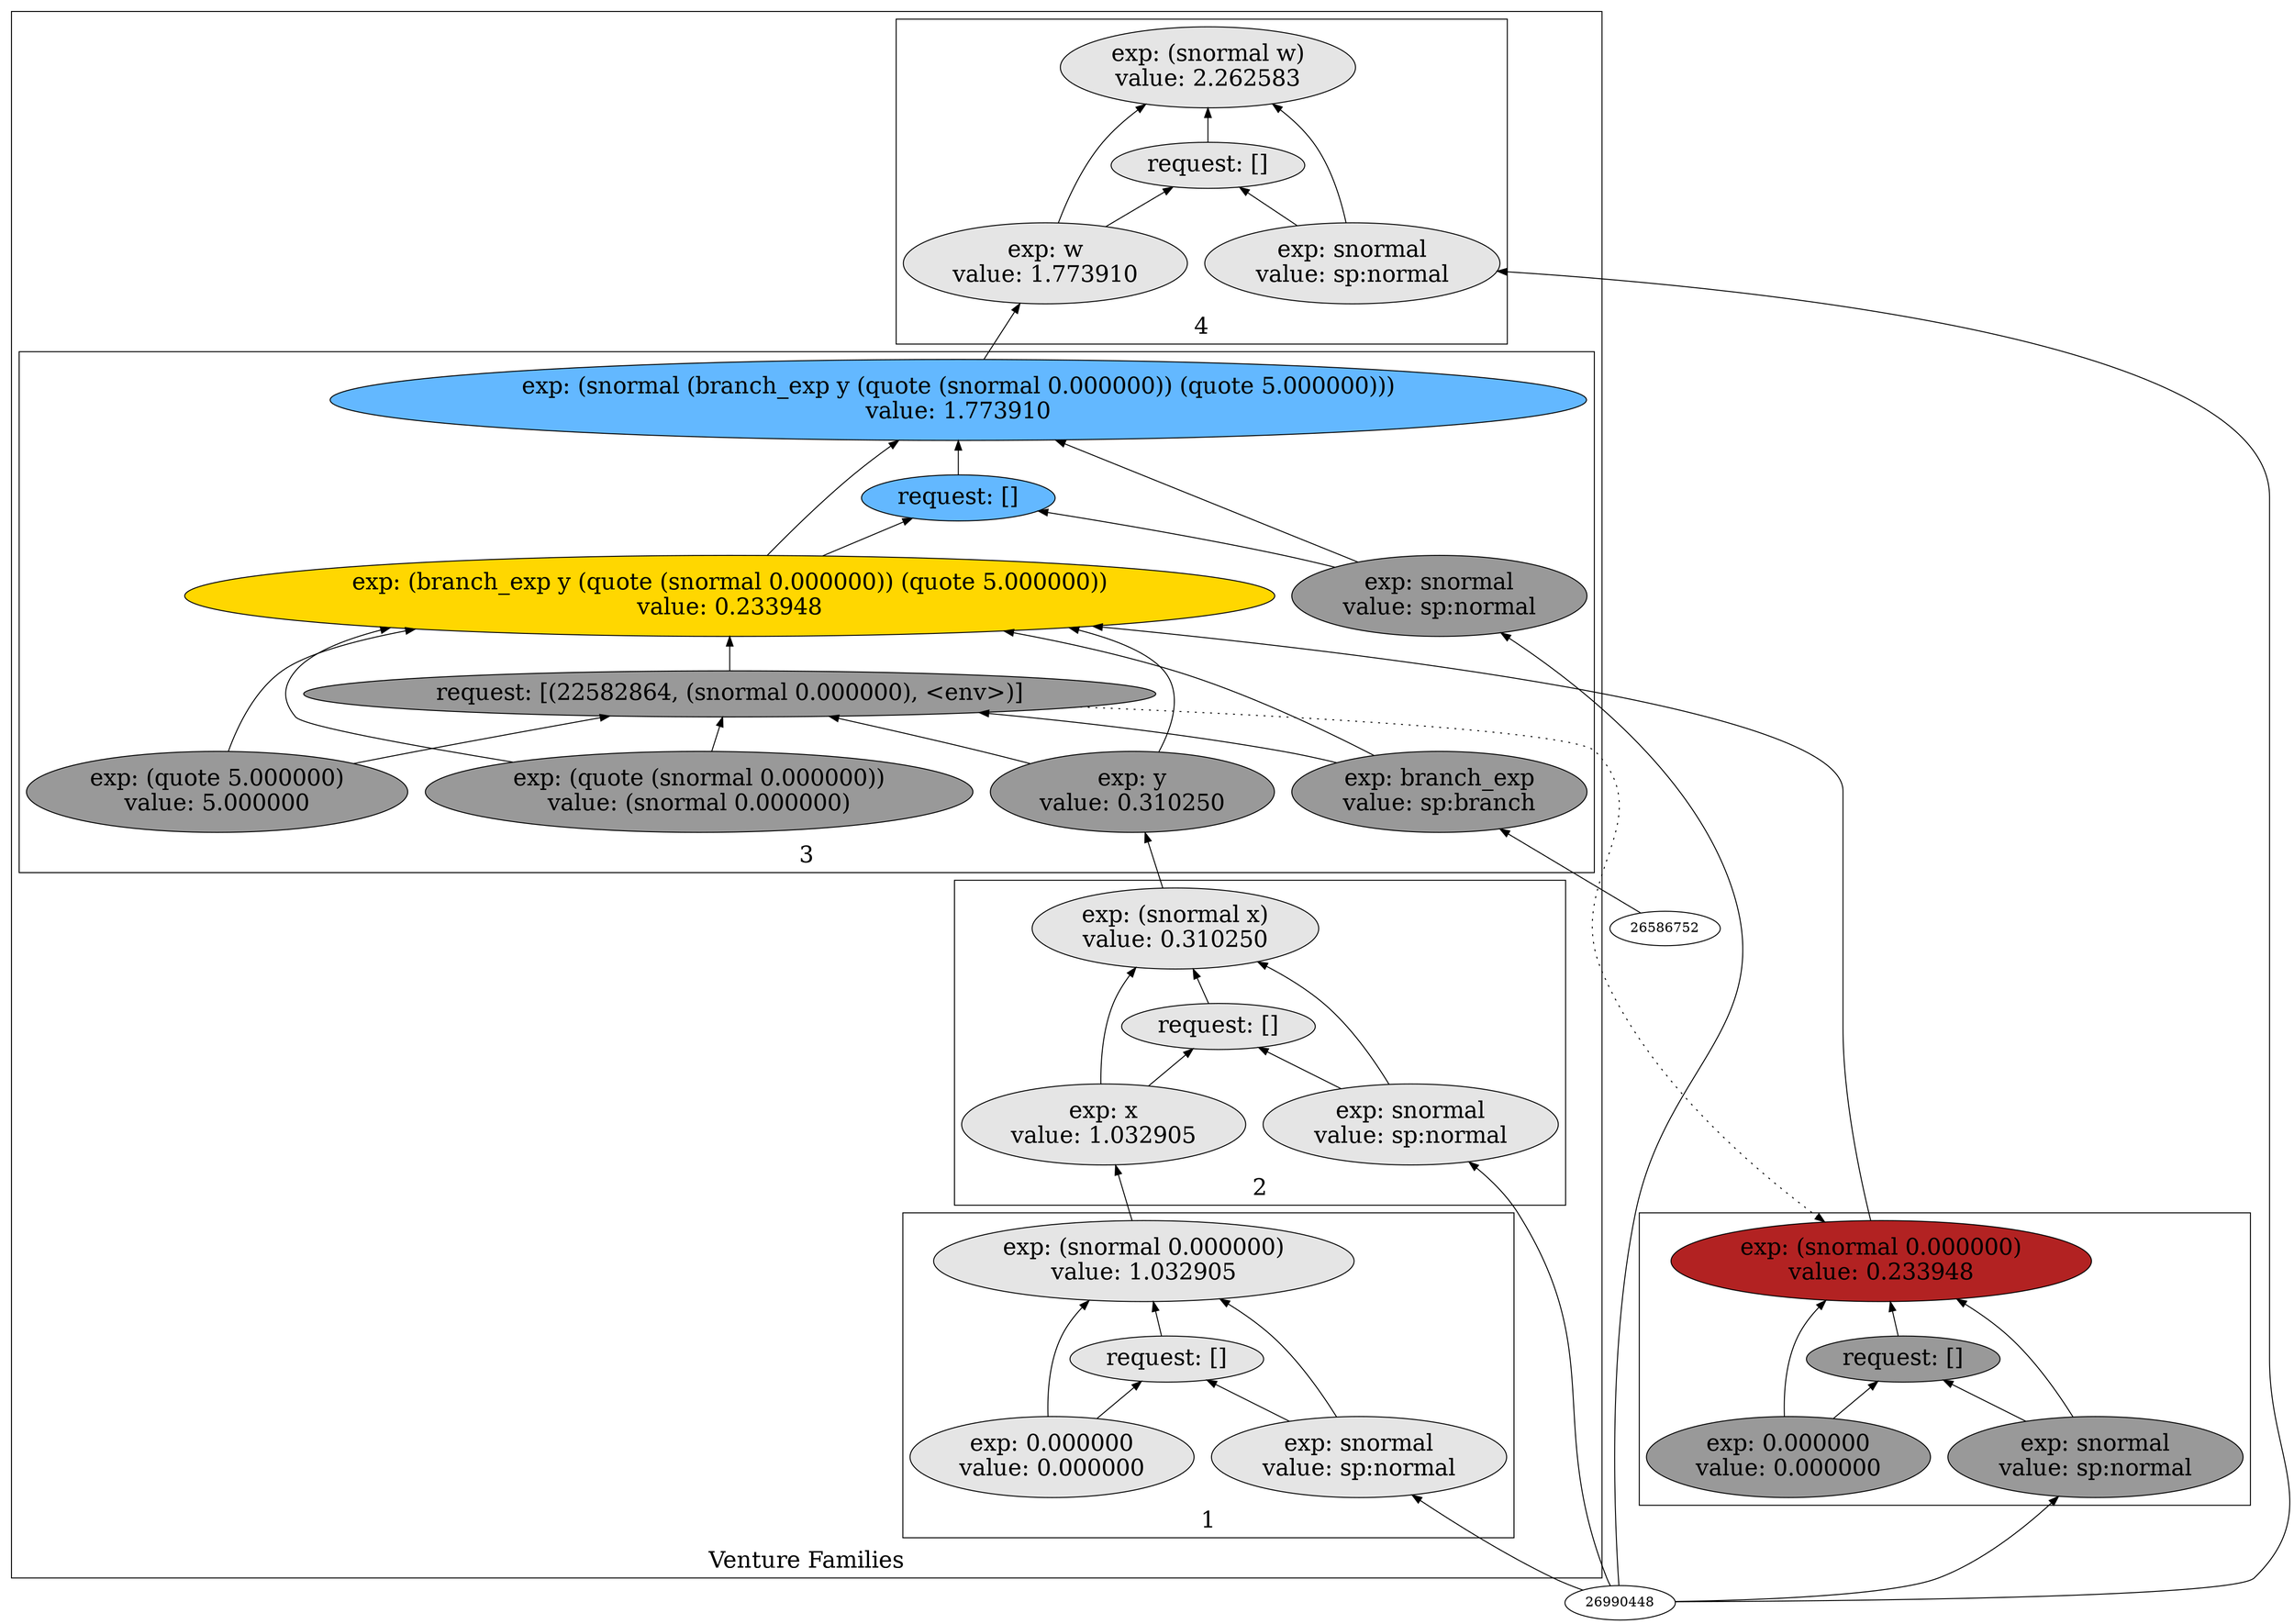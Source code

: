 digraph {
rankdir=BT
fontsize=24
subgraph cluster1 {
label="Venture Families"
subgraph cluster2 {
label="1"
"21616208"["fillcolor"="grey90" "fontsize"="24" "label"="exp: (snormal 0.000000)\nvalue: 1.032905" "shape"="ellipse" "style"="filled" ]
"20391696"["fillcolor"="grey90" "fontsize"="24" "label"="request: []" "shape"="ellipse" "style"="filled" ]
"19076864"["fillcolor"="grey90" "fontsize"="24" "label"="exp: snormal\nvalue: sp:normal" "shape"="ellipse" "style"="filled" ]
"28719440"["fillcolor"="grey90" "fontsize"="24" "label"="exp: 0.000000\nvalue: 0.000000" "shape"="ellipse" "style"="filled" ]
}

subgraph cluster3 {
label="2"
"23610064"["fillcolor"="grey90" "fontsize"="24" "label"="exp: (snormal x)\nvalue: 0.310250" "shape"="ellipse" "style"="filled" ]
"24940288"["fillcolor"="grey90" "fontsize"="24" "label"="request: []" "shape"="ellipse" "style"="filled" ]
"25014224"["fillcolor"="grey90" "fontsize"="24" "label"="exp: snormal\nvalue: sp:normal" "shape"="ellipse" "style"="filled" ]
"24988336"["fillcolor"="grey90" "fontsize"="24" "label"="exp: x\nvalue: 1.032905" "shape"="ellipse" "style"="filled" ]
}

subgraph cluster4 {
label="3"
"23304768"["fillcolor"="steelblue1" "fontsize"="24" "label"="exp: (snormal (branch_exp y (quote (snormal 0.000000)) (quote 5.000000)))\nvalue: 1.773910" "shape"="ellipse" "style"="filled" ]
"24625888"["fillcolor"="steelblue1" "fontsize"="24" "label"="request: []" "shape"="ellipse" "style"="filled" ]
"23710592"["fillcolor"="grey60" "fontsize"="24" "label"="exp: snormal\nvalue: sp:normal" "shape"="ellipse" "style"="filled" ]
"24939776"["fillcolor"="gold" "fontsize"="24" "label"="exp: (branch_exp y (quote (snormal 0.000000)) (quote 5.000000))\nvalue: 0.233948" "shape"="ellipse" "style"="filled" ]
"22582864"["fillcolor"="grey60" "fontsize"="24" "label"="request: [(22582864, (snormal 0.000000), <env>)]" "shape"="ellipse" "style"="filled" ]
"21801008"["fillcolor"="grey60" "fontsize"="24" "label"="exp: branch_exp\nvalue: sp:branch" "shape"="ellipse" "style"="filled" ]
"21571136"["fillcolor"="grey60" "fontsize"="24" "label"="exp: y\nvalue: 0.310250" "shape"="ellipse" "style"="filled" ]
"22579328"["fillcolor"="grey60" "fontsize"="24" "label"="exp: (quote (snormal 0.000000))\nvalue: (snormal 0.000000)" "shape"="ellipse" "style"="filled" ]
"22672608"["fillcolor"="grey60" "fontsize"="24" "label"="exp: (quote 5.000000)\nvalue: 5.000000" "shape"="ellipse" "style"="filled" ]
}

subgraph cluster5 {
label="4"
"26590768"["fillcolor"="grey90" "fontsize"="24" "label"="exp: (snormal w)\nvalue: 2.262583" "shape"="ellipse" "style"="filled" ]
"21600256"["fillcolor"="grey90" "fontsize"="24" "label"="request: []" "shape"="ellipse" "style"="filled" ]
"24603856"["fillcolor"="grey90" "fontsize"="24" "label"="exp: snormal\nvalue: sp:normal" "shape"="ellipse" "style"="filled" ]
"21586576"["fillcolor"="grey90" "fontsize"="24" "label"="exp: w\nvalue: 1.773910" "shape"="ellipse" "style"="filled" ]
}

}

subgraph cluster6 {
label=""
"21574256"["fillcolor"="firebrick" "fontsize"="24" "label"="exp: (snormal 0.000000)\nvalue: 0.233948" "shape"="ellipse" "style"="filled" ]
"21608528"["fillcolor"="grey60" "fontsize"="24" "label"="request: []" "shape"="ellipse" "style"="filled" ]
"21564608"["fillcolor"="grey60" "fontsize"="24" "label"="exp: snormal\nvalue: sp:normal" "shape"="ellipse" "style"="filled" ]
"27074384"["fillcolor"="grey60" "fontsize"="24" "label"="exp: 0.000000\nvalue: 0.000000" "shape"="ellipse" "style"="filled" ]
}

"21564608" -> "21574256"["arrowhead"="normal" "color"="black" "constraint"="true" "style"="solid" ]
"21564608" -> "21608528"["arrowhead"="normal" "color"="black" "constraint"="true" "style"="solid" ]
"26990448" -> "21564608"["arrowhead"="normal" "color"="black" "constraint"="true" "style"="solid" ]
"27074384" -> "21574256"["arrowhead"="normal" "color"="black" "constraint"="true" "style"="solid" ]
"27074384" -> "21608528"["arrowhead"="normal" "color"="black" "constraint"="true" "style"="solid" ]
"21608528" -> "21574256"["arrowhead"="normal" "color"="black" "constraint"="true" "style"="solid" ]
"19076864" -> "21616208"["arrowhead"="normal" "color"="black" "constraint"="true" "style"="solid" ]
"19076864" -> "20391696"["arrowhead"="normal" "color"="black" "constraint"="true" "style"="solid" ]
"26990448" -> "19076864"["arrowhead"="normal" "color"="black" "constraint"="true" "style"="solid" ]
"28719440" -> "21616208"["arrowhead"="normal" "color"="black" "constraint"="true" "style"="solid" ]
"28719440" -> "20391696"["arrowhead"="normal" "color"="black" "constraint"="true" "style"="solid" ]
"20391696" -> "21616208"["arrowhead"="normal" "color"="black" "constraint"="true" "style"="solid" ]
"23710592" -> "23304768"["arrowhead"="normal" "color"="black" "constraint"="true" "style"="solid" ]
"23710592" -> "24625888"["arrowhead"="normal" "color"="black" "constraint"="true" "style"="solid" ]
"26990448" -> "23710592"["arrowhead"="normal" "color"="black" "constraint"="true" "style"="solid" ]
"24939776" -> "23304768"["arrowhead"="normal" "color"="black" "constraint"="true" "style"="solid" ]
"24939776" -> "24625888"["arrowhead"="normal" "color"="black" "constraint"="true" "style"="solid" ]
"21801008" -> "24939776"["arrowhead"="normal" "color"="black" "constraint"="true" "style"="solid" ]
"21801008" -> "22582864"["arrowhead"="normal" "color"="black" "constraint"="true" "style"="solid" ]
"26586752" -> "21801008"["arrowhead"="normal" "color"="black" "constraint"="true" "style"="solid" ]
"21571136" -> "24939776"["arrowhead"="normal" "color"="black" "constraint"="true" "style"="solid" ]
"21571136" -> "22582864"["arrowhead"="normal" "color"="black" "constraint"="true" "style"="solid" ]
"23610064" -> "21571136"["arrowhead"="normal" "color"="black" "constraint"="true" "style"="solid" ]
"22579328" -> "24939776"["arrowhead"="normal" "color"="black" "constraint"="true" "style"="solid" ]
"22579328" -> "22582864"["arrowhead"="normal" "color"="black" "constraint"="true" "style"="solid" ]
"22672608" -> "24939776"["arrowhead"="normal" "color"="black" "constraint"="true" "style"="solid" ]
"22672608" -> "22582864"["arrowhead"="normal" "color"="black" "constraint"="true" "style"="solid" ]
"22582864" -> "24939776"["arrowhead"="normal" "color"="black" "constraint"="true" "style"="solid" ]
"21574256" -> "24939776"["arrowhead"="normal" "color"="black" "constraint"="true" "style"="solid" ]
"22582864" -> "21574256"["arrowhead"="normal" "color"="black" "constraint"="false" "style"="dotted" ]
"24625888" -> "23304768"["arrowhead"="normal" "color"="black" "constraint"="true" "style"="solid" ]
"25014224" -> "23610064"["arrowhead"="normal" "color"="black" "constraint"="true" "style"="solid" ]
"25014224" -> "24940288"["arrowhead"="normal" "color"="black" "constraint"="true" "style"="solid" ]
"26990448" -> "25014224"["arrowhead"="normal" "color"="black" "constraint"="true" "style"="solid" ]
"24988336" -> "23610064"["arrowhead"="normal" "color"="black" "constraint"="true" "style"="solid" ]
"24988336" -> "24940288"["arrowhead"="normal" "color"="black" "constraint"="true" "style"="solid" ]
"21616208" -> "24988336"["arrowhead"="normal" "color"="black" "constraint"="true" "style"="solid" ]
"24940288" -> "23610064"["arrowhead"="normal" "color"="black" "constraint"="true" "style"="solid" ]
"24603856" -> "26590768"["arrowhead"="normal" "color"="black" "constraint"="true" "style"="solid" ]
"24603856" -> "21600256"["arrowhead"="normal" "color"="black" "constraint"="true" "style"="solid" ]
"26990448" -> "24603856"["arrowhead"="normal" "color"="black" "constraint"="true" "style"="solid" ]
"21586576" -> "26590768"["arrowhead"="normal" "color"="black" "constraint"="true" "style"="solid" ]
"21586576" -> "21600256"["arrowhead"="normal" "color"="black" "constraint"="true" "style"="solid" ]
"23304768" -> "21586576"["arrowhead"="normal" "color"="black" "constraint"="true" "style"="solid" ]
"21600256" -> "26590768"["arrowhead"="normal" "color"="black" "constraint"="true" "style"="solid" ]

}